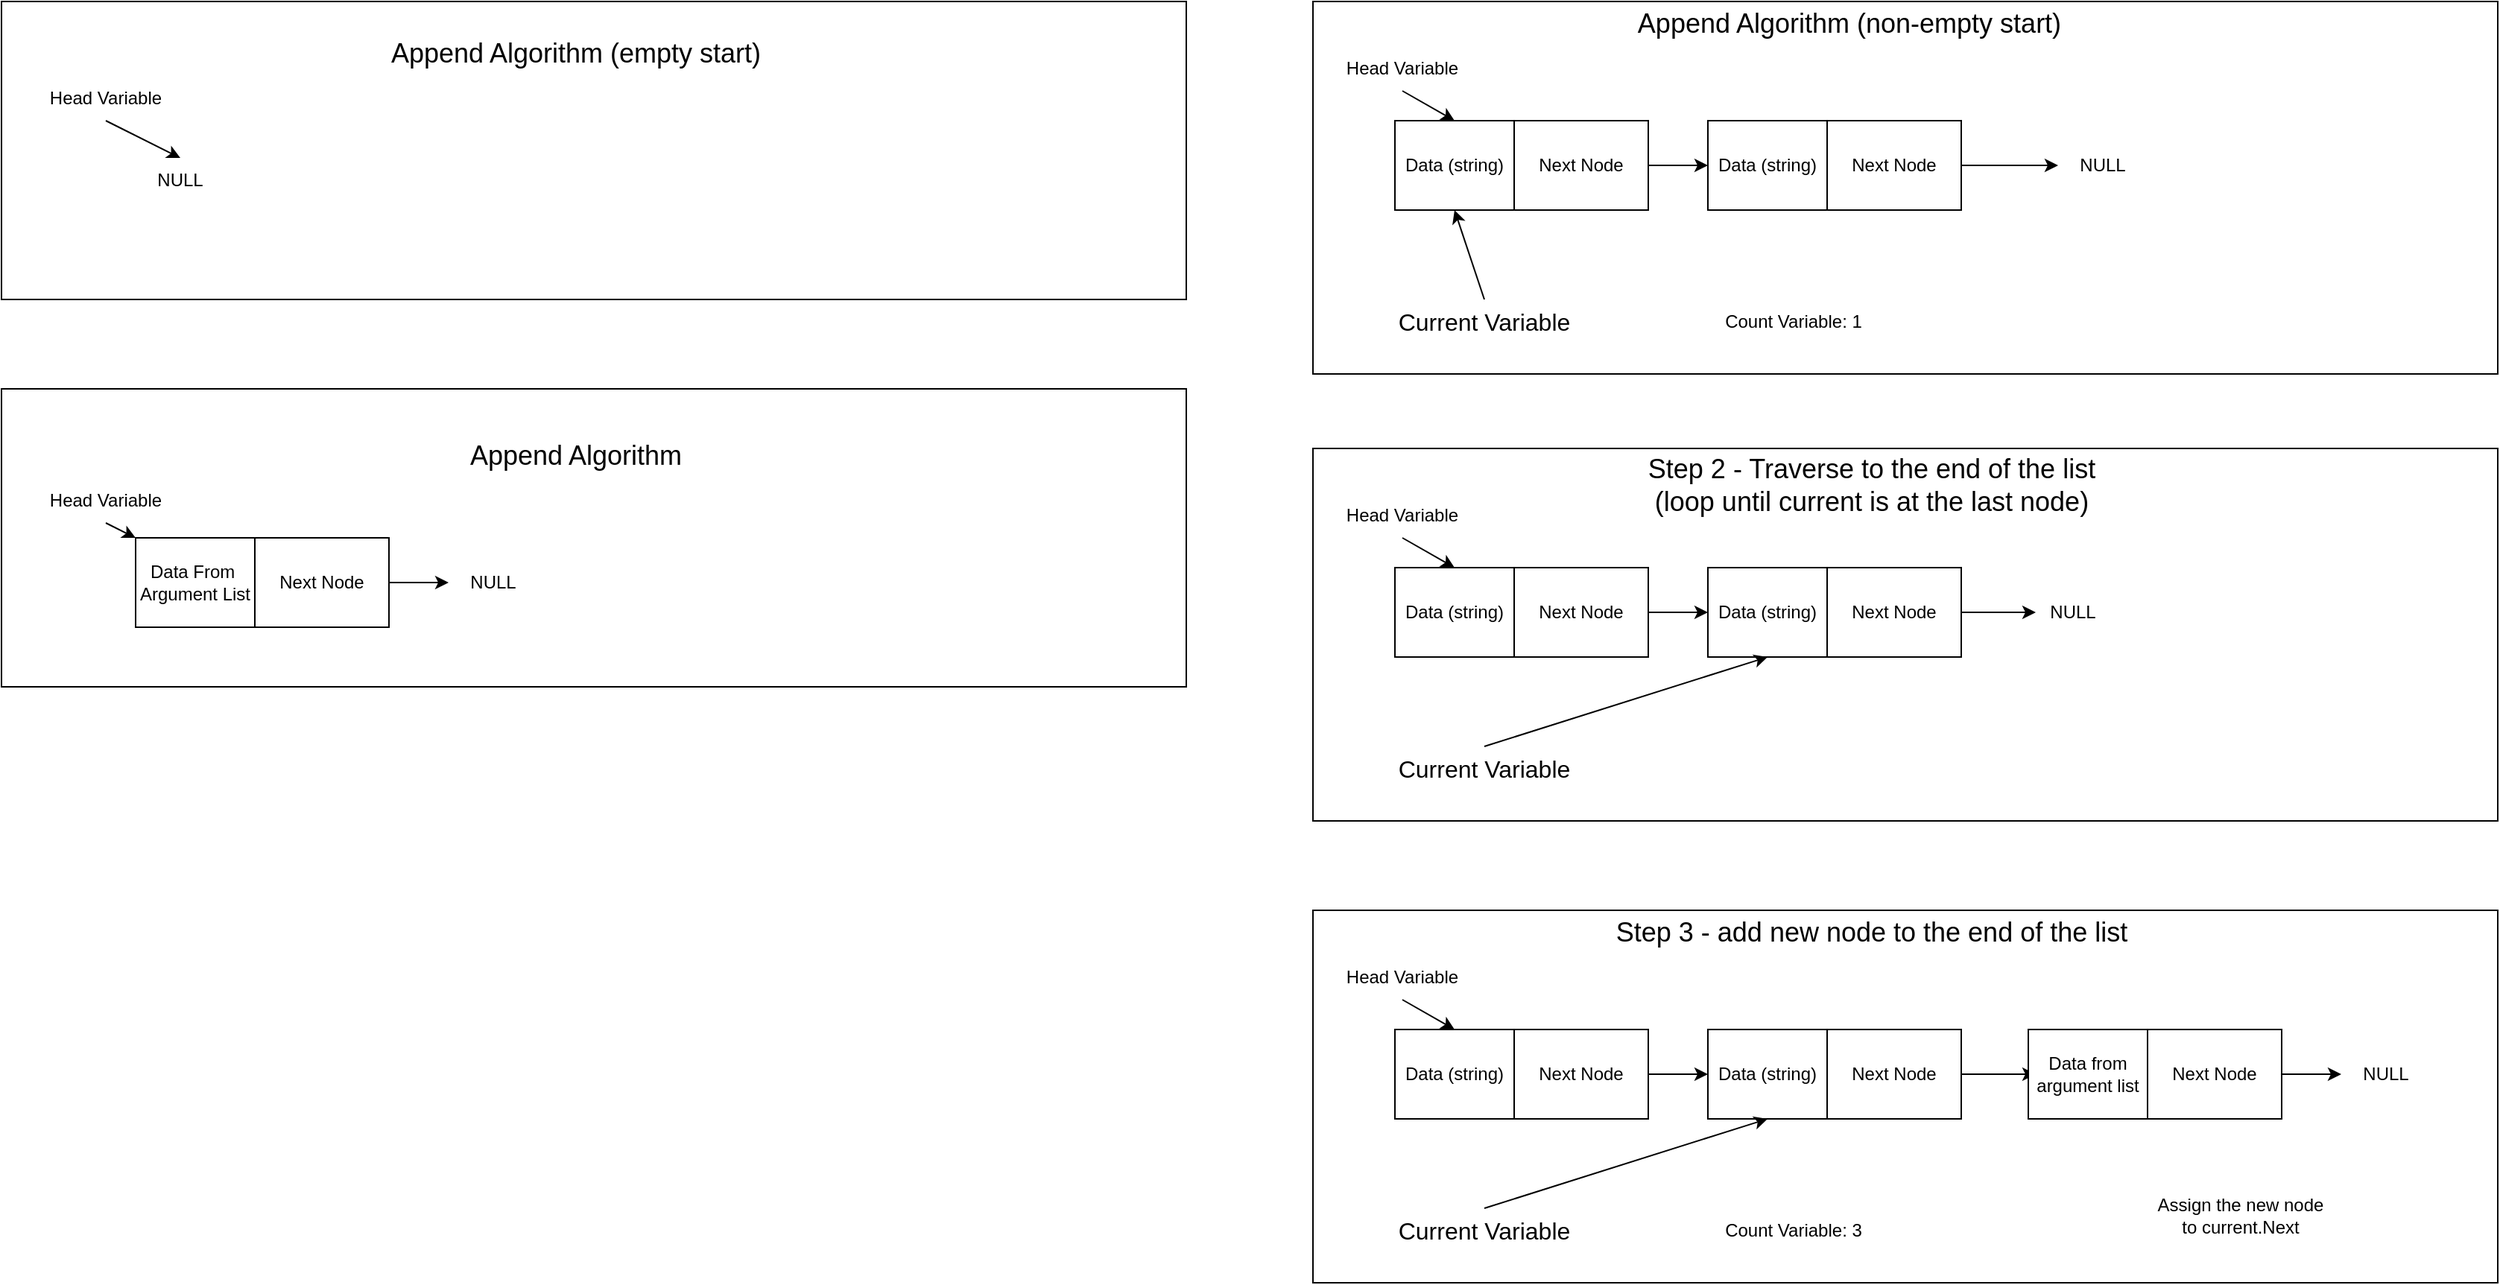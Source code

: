 <mxfile>
    <diagram id="qVv9rkjGiB15dYOgQkgS" name="Page-1">
        <mxGraphModel dx="2957" dy="947" grid="1" gridSize="10" guides="1" tooltips="1" connect="1" arrows="1" fold="1" page="1" pageScale="1" pageWidth="850" pageHeight="1100" math="0" shadow="0">
            <root>
                <mxCell id="0"/>
                <mxCell id="1" parent="0"/>
                <mxCell id="17" value="" style="rounded=0;whiteSpace=wrap;html=1;" parent="1" vertex="1">
                    <mxGeometry x="-10" y="130" width="795" height="200" as="geometry"/>
                </mxCell>
                <mxCell id="4" style="edgeStyle=none;html=1;exitX=0.5;exitY=1;exitDx=0;exitDy=0;entryX=0.5;entryY=0;entryDx=0;entryDy=0;" parent="1" source="3" target="14" edge="1">
                    <mxGeometry relative="1" as="geometry">
                        <mxPoint x="95" y="230" as="targetPoint"/>
                    </mxGeometry>
                </mxCell>
                <mxCell id="3" value="Head Variable" style="text;html=1;strokeColor=none;fillColor=none;align=center;verticalAlign=middle;whiteSpace=wrap;rounded=0;" parent="1" vertex="1">
                    <mxGeometry x="5" y="180" width="110" height="30" as="geometry"/>
                </mxCell>
                <mxCell id="10" value="" style="edgeStyle=none;html=1;" parent="1" target="6" edge="1">
                    <mxGeometry relative="1" as="geometry">
                        <mxPoint x="225" y="260" as="sourcePoint"/>
                    </mxGeometry>
                </mxCell>
                <mxCell id="13" style="edgeStyle=none;html=1;exitX=1;exitY=0.5;exitDx=0;exitDy=0;entryX=0;entryY=0.5;entryDx=0;entryDy=0;" parent="1" target="8" edge="1">
                    <mxGeometry relative="1" as="geometry">
                        <mxPoint x="435" y="260" as="sourcePoint"/>
                    </mxGeometry>
                </mxCell>
                <mxCell id="14" value="NULL" style="text;html=1;strokeColor=none;fillColor=none;align=center;verticalAlign=middle;whiteSpace=wrap;rounded=0;" parent="1" vertex="1">
                    <mxGeometry x="80" y="235" width="60" height="30" as="geometry"/>
                </mxCell>
                <mxCell id="16" value="&lt;font style=&quot;font-size: 18px;&quot;&gt;Append Algorithm (empty start)&lt;/font&gt;" style="text;html=1;strokeColor=none;fillColor=none;align=center;verticalAlign=middle;whiteSpace=wrap;rounded=0;" parent="1" vertex="1">
                    <mxGeometry x="247.5" y="150" width="255" height="30" as="geometry"/>
                </mxCell>
                <mxCell id="84" value="" style="rounded=0;whiteSpace=wrap;html=1;" vertex="1" parent="1">
                    <mxGeometry x="-10" y="390" width="795" height="200" as="geometry"/>
                </mxCell>
                <mxCell id="92" style="edgeStyle=none;html=1;exitX=0.5;exitY=1;exitDx=0;exitDy=0;entryX=0;entryY=0;entryDx=0;entryDy=0;" edge="1" parent="1" source="86" target="89">
                    <mxGeometry relative="1" as="geometry"/>
                </mxCell>
                <mxCell id="86" value="Head Variable" style="text;html=1;strokeColor=none;fillColor=none;align=center;verticalAlign=middle;whiteSpace=wrap;rounded=0;" vertex="1" parent="1">
                    <mxGeometry x="5" y="450" width="110" height="30" as="geometry"/>
                </mxCell>
                <mxCell id="87" value="NULL" style="text;html=1;strokeColor=none;fillColor=none;align=center;verticalAlign=middle;whiteSpace=wrap;rounded=0;" vertex="1" parent="1">
                    <mxGeometry x="290" y="505" width="60" height="30" as="geometry"/>
                </mxCell>
                <mxCell id="88" value="&lt;font style=&quot;font-size: 18px;&quot;&gt;Append Algorithm&lt;/font&gt;" style="text;html=1;strokeColor=none;fillColor=none;align=center;verticalAlign=middle;whiteSpace=wrap;rounded=0;" vertex="1" parent="1">
                    <mxGeometry x="247.5" y="420" width="255" height="30" as="geometry"/>
                </mxCell>
                <mxCell id="89" value="Data From&amp;nbsp;&lt;br&gt;Argument List" style="rounded=0;whiteSpace=wrap;html=1;" vertex="1" parent="1">
                    <mxGeometry x="80" y="490" width="80" height="60" as="geometry"/>
                </mxCell>
                <mxCell id="91" style="edgeStyle=none;html=1;exitX=1;exitY=0.5;exitDx=0;exitDy=0;entryX=0;entryY=0.5;entryDx=0;entryDy=0;" edge="1" parent="1" source="90" target="87">
                    <mxGeometry relative="1" as="geometry"/>
                </mxCell>
                <mxCell id="90" value="Next Node" style="rounded=0;whiteSpace=wrap;html=1;" vertex="1" parent="1">
                    <mxGeometry x="160" y="490" width="90" height="60" as="geometry"/>
                </mxCell>
                <mxCell id="173" value="" style="rounded=0;whiteSpace=wrap;html=1;" vertex="1" parent="1">
                    <mxGeometry x="870" y="130" width="795" height="250" as="geometry"/>
                </mxCell>
                <mxCell id="174" value="Data (string)" style="rounded=0;whiteSpace=wrap;html=1;" vertex="1" parent="1">
                    <mxGeometry x="925" y="210" width="80" height="60" as="geometry"/>
                </mxCell>
                <mxCell id="175" style="edgeStyle=none;html=1;exitX=0.5;exitY=1;exitDx=0;exitDy=0;entryX=0.5;entryY=0;entryDx=0;entryDy=0;" edge="1" parent="1" source="176" target="174">
                    <mxGeometry relative="1" as="geometry"/>
                </mxCell>
                <mxCell id="176" value="Head Variable" style="text;html=1;strokeColor=none;fillColor=none;align=center;verticalAlign=middle;whiteSpace=wrap;rounded=0;" vertex="1" parent="1">
                    <mxGeometry x="875" y="160" width="110" height="30" as="geometry"/>
                </mxCell>
                <mxCell id="177" value="" style="edgeStyle=none;html=1;" edge="1" parent="1" source="178" target="179">
                    <mxGeometry relative="1" as="geometry"/>
                </mxCell>
                <mxCell id="178" value="Next Node" style="rounded=0;whiteSpace=wrap;html=1;" vertex="1" parent="1">
                    <mxGeometry x="1005" y="210" width="90" height="60" as="geometry"/>
                </mxCell>
                <mxCell id="179" value="Data (string)" style="rounded=0;whiteSpace=wrap;html=1;" vertex="1" parent="1">
                    <mxGeometry x="1135" y="210" width="80" height="60" as="geometry"/>
                </mxCell>
                <mxCell id="180" style="edgeStyle=none;html=1;exitX=1;exitY=0.5;exitDx=0;exitDy=0;entryX=0;entryY=0.5;entryDx=0;entryDy=0;" edge="1" parent="1" source="181" target="185">
                    <mxGeometry relative="1" as="geometry">
                        <mxPoint x="1355" y="240" as="targetPoint"/>
                    </mxGeometry>
                </mxCell>
                <mxCell id="181" value="Next Node" style="rounded=0;whiteSpace=wrap;html=1;" vertex="1" parent="1">
                    <mxGeometry x="1215" y="210" width="90" height="60" as="geometry"/>
                </mxCell>
                <mxCell id="185" value="NULL" style="text;html=1;strokeColor=none;fillColor=none;align=center;verticalAlign=middle;whiteSpace=wrap;rounded=0;" vertex="1" parent="1">
                    <mxGeometry x="1370" y="225" width="60" height="30" as="geometry"/>
                </mxCell>
                <mxCell id="186" value="&lt;span style=&quot;font-size: 18px;&quot;&gt;Append Algorithm (non-empty start)&lt;/span&gt;" style="text;html=1;strokeColor=none;fillColor=none;align=center;verticalAlign=middle;whiteSpace=wrap;rounded=0;" vertex="1" parent="1">
                    <mxGeometry x="1070" y="130" width="320" height="30" as="geometry"/>
                </mxCell>
                <mxCell id="187" style="edgeStyle=none;html=1;exitX=0.5;exitY=0;exitDx=0;exitDy=0;entryX=0.5;entryY=1;entryDx=0;entryDy=0;fontSize=12;" edge="1" parent="1" source="188" target="174">
                    <mxGeometry relative="1" as="geometry"/>
                </mxCell>
                <mxCell id="188" value="&lt;font size=&quot;3&quot;&gt;Current Variable&lt;/font&gt;" style="text;html=1;strokeColor=none;fillColor=none;align=center;verticalAlign=middle;whiteSpace=wrap;rounded=0;fontSize=18;" vertex="1" parent="1">
                    <mxGeometry x="920" y="330" width="130" height="30" as="geometry"/>
                </mxCell>
                <mxCell id="189" value="Count Variable: 1" style="text;html=1;strokeColor=none;fillColor=none;align=center;verticalAlign=middle;whiteSpace=wrap;rounded=0;fontSize=12;" vertex="1" parent="1">
                    <mxGeometry x="1135" y="330" width="115" height="30" as="geometry"/>
                </mxCell>
                <mxCell id="190" value="" style="rounded=0;whiteSpace=wrap;html=1;" vertex="1" parent="1">
                    <mxGeometry x="870" y="430" width="795" height="250" as="geometry"/>
                </mxCell>
                <mxCell id="191" value="Data (string)" style="rounded=0;whiteSpace=wrap;html=1;" vertex="1" parent="1">
                    <mxGeometry x="925" y="510" width="80" height="60" as="geometry"/>
                </mxCell>
                <mxCell id="192" style="edgeStyle=none;html=1;exitX=0.5;exitY=1;exitDx=0;exitDy=0;entryX=0.5;entryY=0;entryDx=0;entryDy=0;" edge="1" parent="1" source="193" target="191">
                    <mxGeometry relative="1" as="geometry"/>
                </mxCell>
                <mxCell id="193" value="Head Variable" style="text;html=1;strokeColor=none;fillColor=none;align=center;verticalAlign=middle;whiteSpace=wrap;rounded=0;" vertex="1" parent="1">
                    <mxGeometry x="875" y="460" width="110" height="30" as="geometry"/>
                </mxCell>
                <mxCell id="194" value="" style="edgeStyle=none;html=1;" edge="1" parent="1" source="195" target="196">
                    <mxGeometry relative="1" as="geometry"/>
                </mxCell>
                <mxCell id="195" value="Next Node" style="rounded=0;whiteSpace=wrap;html=1;" vertex="1" parent="1">
                    <mxGeometry x="1005" y="510" width="90" height="60" as="geometry"/>
                </mxCell>
                <mxCell id="196" value="Data (string)" style="rounded=0;whiteSpace=wrap;html=1;" vertex="1" parent="1">
                    <mxGeometry x="1135" y="510" width="80" height="60" as="geometry"/>
                </mxCell>
                <mxCell id="197" style="edgeStyle=none;html=1;exitX=1;exitY=0.5;exitDx=0;exitDy=0;entryX=0;entryY=0.5;entryDx=0;entryDy=0;" edge="1" parent="1" source="198">
                    <mxGeometry relative="1" as="geometry">
                        <mxPoint x="1355" y="540" as="targetPoint"/>
                    </mxGeometry>
                </mxCell>
                <mxCell id="198" value="Next Node" style="rounded=0;whiteSpace=wrap;html=1;" vertex="1" parent="1">
                    <mxGeometry x="1215" y="510" width="90" height="60" as="geometry"/>
                </mxCell>
                <mxCell id="202" value="NULL" style="text;html=1;strokeColor=none;fillColor=none;align=center;verticalAlign=middle;whiteSpace=wrap;rounded=0;" vertex="1" parent="1">
                    <mxGeometry x="1350" y="525" width="60" height="30" as="geometry"/>
                </mxCell>
                <mxCell id="203" value="&lt;font style=&quot;font-size: 18px;&quot;&gt;Step 2 - Traverse to the end of the list &lt;br&gt;(loop until current is at the last node)&lt;/font&gt;" style="text;html=1;strokeColor=none;fillColor=none;align=center;verticalAlign=middle;whiteSpace=wrap;rounded=0;" vertex="1" parent="1">
                    <mxGeometry x="1050" y="440" width="390" height="30" as="geometry"/>
                </mxCell>
                <mxCell id="204" style="edgeStyle=none;html=1;exitX=0.5;exitY=0;exitDx=0;exitDy=0;entryX=0.5;entryY=1;entryDx=0;entryDy=0;fontSize=12;" edge="1" parent="1" source="205" target="196">
                    <mxGeometry relative="1" as="geometry"/>
                </mxCell>
                <mxCell id="205" value="&lt;font size=&quot;3&quot;&gt;Current Variable&lt;/font&gt;" style="text;html=1;strokeColor=none;fillColor=none;align=center;verticalAlign=middle;whiteSpace=wrap;rounded=0;fontSize=18;" vertex="1" parent="1">
                    <mxGeometry x="920" y="630" width="130" height="30" as="geometry"/>
                </mxCell>
                <mxCell id="207" value="" style="rounded=0;whiteSpace=wrap;html=1;" vertex="1" parent="1">
                    <mxGeometry x="870" y="740" width="795" height="250" as="geometry"/>
                </mxCell>
                <mxCell id="208" value="Data (string)" style="rounded=0;whiteSpace=wrap;html=1;" vertex="1" parent="1">
                    <mxGeometry x="925" y="820" width="80" height="60" as="geometry"/>
                </mxCell>
                <mxCell id="209" style="edgeStyle=none;html=1;exitX=0.5;exitY=1;exitDx=0;exitDy=0;entryX=0.5;entryY=0;entryDx=0;entryDy=0;" edge="1" parent="1" source="210" target="208">
                    <mxGeometry relative="1" as="geometry"/>
                </mxCell>
                <mxCell id="210" value="Head Variable" style="text;html=1;strokeColor=none;fillColor=none;align=center;verticalAlign=middle;whiteSpace=wrap;rounded=0;" vertex="1" parent="1">
                    <mxGeometry x="875" y="770" width="110" height="30" as="geometry"/>
                </mxCell>
                <mxCell id="211" value="" style="edgeStyle=none;html=1;" edge="1" parent="1" source="212" target="213">
                    <mxGeometry relative="1" as="geometry"/>
                </mxCell>
                <mxCell id="212" value="Next Node" style="rounded=0;whiteSpace=wrap;html=1;" vertex="1" parent="1">
                    <mxGeometry x="1005" y="820" width="90" height="60" as="geometry"/>
                </mxCell>
                <mxCell id="213" value="Data (string)" style="rounded=0;whiteSpace=wrap;html=1;" vertex="1" parent="1">
                    <mxGeometry x="1135" y="820" width="80" height="60" as="geometry"/>
                </mxCell>
                <mxCell id="214" style="edgeStyle=none;html=1;exitX=1;exitY=0.5;exitDx=0;exitDy=0;entryX=0;entryY=0.5;entryDx=0;entryDy=0;" edge="1" parent="1" source="215">
                    <mxGeometry relative="1" as="geometry">
                        <mxPoint x="1355" y="850" as="targetPoint"/>
                    </mxGeometry>
                </mxCell>
                <mxCell id="215" value="Next Node" style="rounded=0;whiteSpace=wrap;html=1;" vertex="1" parent="1">
                    <mxGeometry x="1215" y="820" width="90" height="60" as="geometry"/>
                </mxCell>
                <mxCell id="220" value="&lt;font style=&quot;font-size: 18px;&quot;&gt;Step 3 - add new node to the end of the list&lt;/font&gt;" style="text;html=1;strokeColor=none;fillColor=none;align=center;verticalAlign=middle;whiteSpace=wrap;rounded=0;" vertex="1" parent="1">
                    <mxGeometry x="1020" y="740" width="450" height="30" as="geometry"/>
                </mxCell>
                <mxCell id="221" style="edgeStyle=none;html=1;exitX=0.5;exitY=0;exitDx=0;exitDy=0;entryX=0.5;entryY=1;entryDx=0;entryDy=0;fontSize=12;" edge="1" parent="1" source="222" target="213">
                    <mxGeometry relative="1" as="geometry">
                        <mxPoint x="1395" y="880" as="targetPoint"/>
                    </mxGeometry>
                </mxCell>
                <mxCell id="222" value="&lt;font size=&quot;3&quot;&gt;Current Variable&lt;/font&gt;" style="text;html=1;strokeColor=none;fillColor=none;align=center;verticalAlign=middle;whiteSpace=wrap;rounded=0;fontSize=18;" vertex="1" parent="1">
                    <mxGeometry x="920" y="940" width="130" height="30" as="geometry"/>
                </mxCell>
                <mxCell id="223" value="Count Variable: 3" style="text;html=1;strokeColor=none;fillColor=none;align=center;verticalAlign=middle;whiteSpace=wrap;rounded=0;fontSize=12;" vertex="1" parent="1">
                    <mxGeometry x="1135" y="940" width="115" height="30" as="geometry"/>
                </mxCell>
                <mxCell id="224" value="Assign the new node to current.Next" style="text;html=1;strokeColor=none;fillColor=none;align=center;verticalAlign=middle;whiteSpace=wrap;rounded=0;fontSize=12;" vertex="1" parent="1">
                    <mxGeometry x="1435" y="920" width="115" height="50" as="geometry"/>
                </mxCell>
                <mxCell id="227" value="Data from argument list" style="rounded=0;whiteSpace=wrap;html=1;" vertex="1" parent="1">
                    <mxGeometry x="1350" y="820" width="80" height="60" as="geometry"/>
                </mxCell>
                <mxCell id="231" style="edgeStyle=none;html=1;exitX=1;exitY=0.5;exitDx=0;exitDy=0;entryX=0;entryY=0.5;entryDx=0;entryDy=0;" edge="1" parent="1" source="228" target="229">
                    <mxGeometry relative="1" as="geometry"/>
                </mxCell>
                <mxCell id="228" value="Next Node" style="rounded=0;whiteSpace=wrap;html=1;" vertex="1" parent="1">
                    <mxGeometry x="1430" y="820" width="90" height="60" as="geometry"/>
                </mxCell>
                <mxCell id="229" value="NULL" style="text;html=1;strokeColor=none;fillColor=none;align=center;verticalAlign=middle;whiteSpace=wrap;rounded=0;" vertex="1" parent="1">
                    <mxGeometry x="1560" y="835" width="60" height="30" as="geometry"/>
                </mxCell>
            </root>
        </mxGraphModel>
    </diagram>
</mxfile>